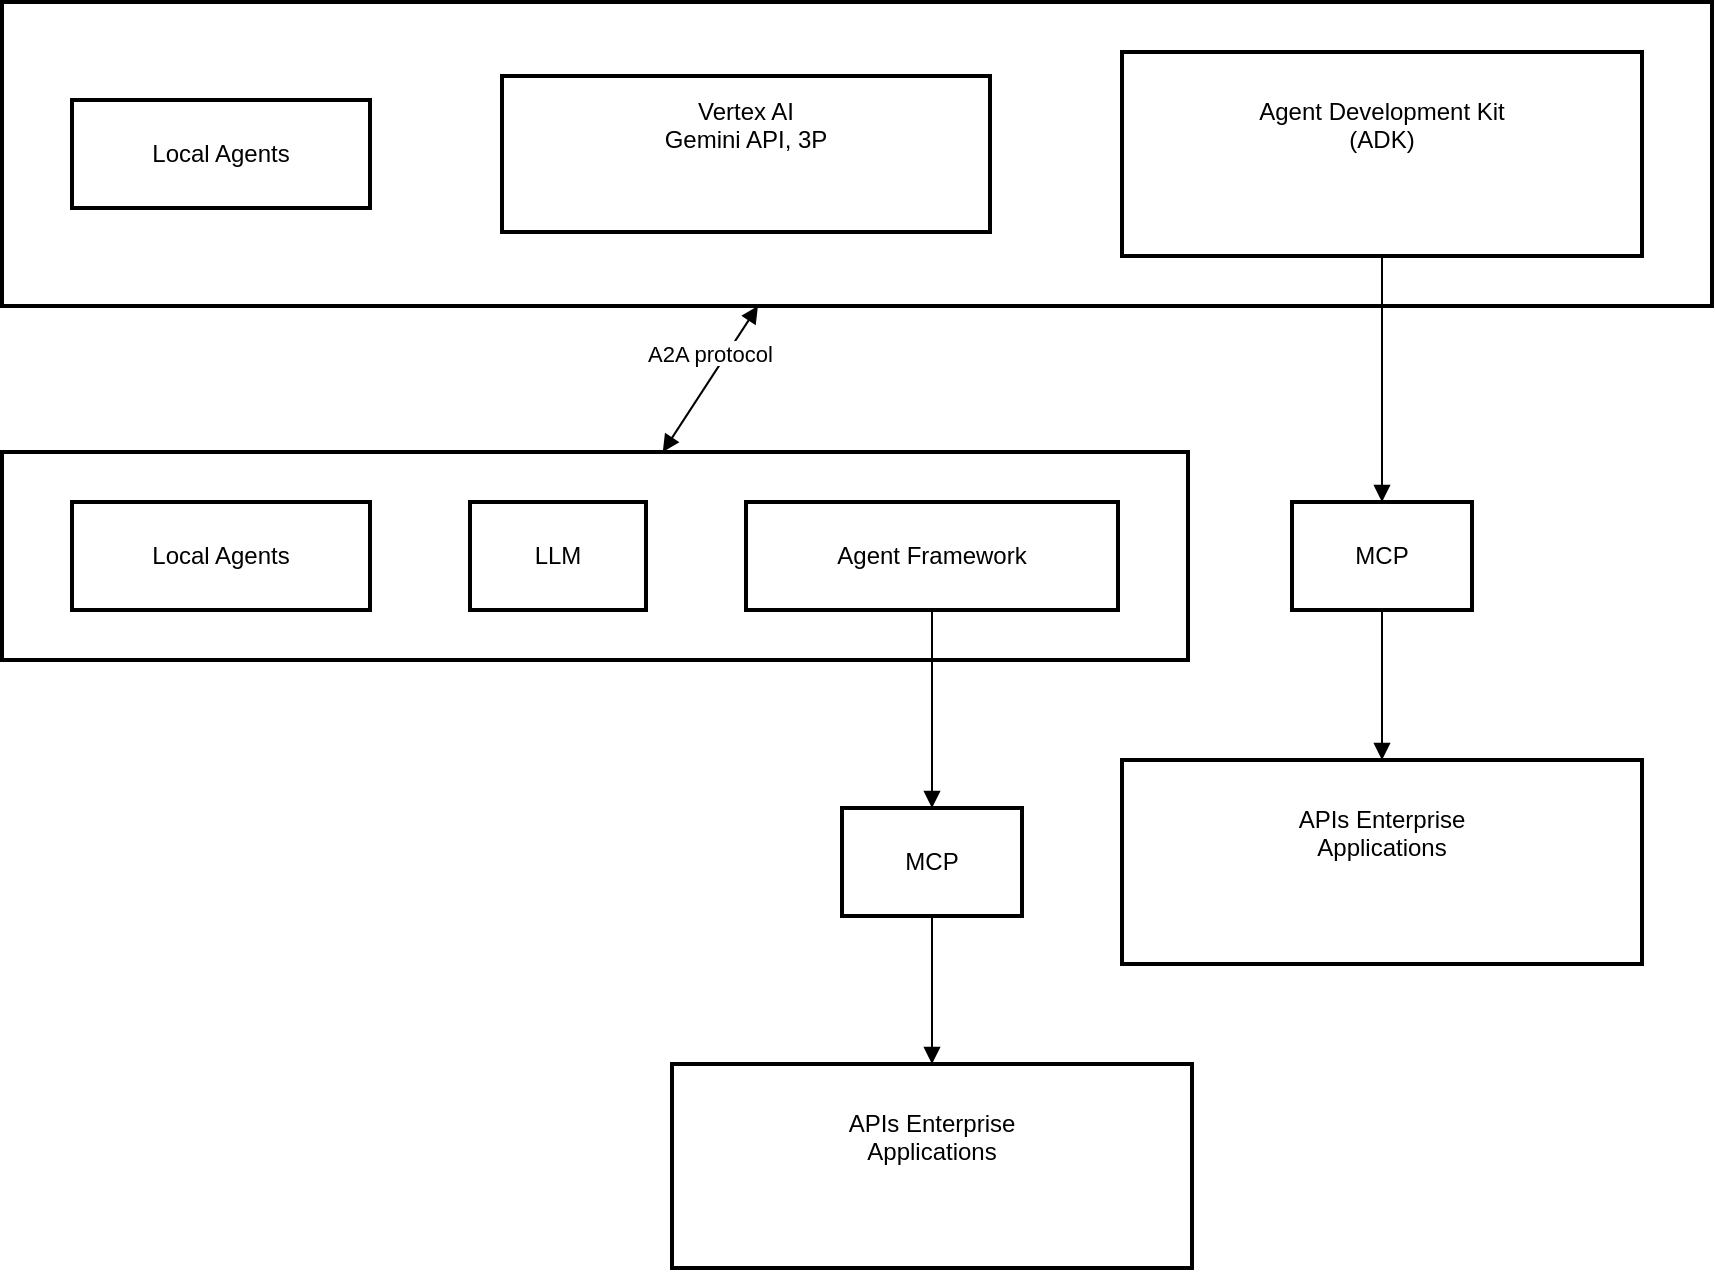 <mxfile version="26.2.13">
  <diagram name="第 1 页" id="Ocj2Q3rFVYwxWpva7n8F">
    <mxGraphModel dx="1433" dy="838" grid="1" gridSize="10" guides="1" tooltips="1" connect="1" arrows="1" fold="1" page="1" pageScale="1" pageWidth="827" pageHeight="1169" math="0" shadow="0">
      <root>
        <mxCell id="0" />
        <mxCell id="1" parent="0" />
        <mxCell id="ybC5AjoukXMc6K4IEhyV-1" value="Agent&#xa;&#xa;" style="whiteSpace=wrap;strokeWidth=2;" vertex="1" parent="1">
          <mxGeometry x="20" y="245" width="593" height="104" as="geometry" />
        </mxCell>
        <mxCell id="ybC5AjoukXMc6K4IEhyV-2" value="Agent" style="whiteSpace=wrap;strokeWidth=2;" vertex="1" parent="1">
          <mxGeometry x="20" y="20" width="855" height="152" as="geometry" />
        </mxCell>
        <mxCell id="ybC5AjoukXMc6K4IEhyV-3" value="Local Agents" style="whiteSpace=wrap;strokeWidth=2;" vertex="1" parent="1">
          <mxGeometry x="55" y="69" width="149" height="54" as="geometry" />
        </mxCell>
        <mxCell id="ybC5AjoukXMc6K4IEhyV-4" value="Vertex AI&#xa;Gemini API, 3P&#xa;&#xa;" style="whiteSpace=wrap;strokeWidth=2;" vertex="1" parent="1">
          <mxGeometry x="270" y="57" width="244" height="78" as="geometry" />
        </mxCell>
        <mxCell id="ybC5AjoukXMc6K4IEhyV-5" value="Agent Development Kit&#xa;(ADK)&#xa;&#xa;" style="whiteSpace=wrap;strokeWidth=2;" vertex="1" parent="1">
          <mxGeometry x="580" y="45" width="260" height="102" as="geometry" />
        </mxCell>
        <mxCell id="ybC5AjoukXMc6K4IEhyV-6" value="Local Agents" style="whiteSpace=wrap;strokeWidth=2;" vertex="1" parent="1">
          <mxGeometry x="55" y="270" width="149" height="54" as="geometry" />
        </mxCell>
        <mxCell id="ybC5AjoukXMc6K4IEhyV-7" value="LLM" style="whiteSpace=wrap;strokeWidth=2;" vertex="1" parent="1">
          <mxGeometry x="254" y="270" width="88" height="54" as="geometry" />
        </mxCell>
        <mxCell id="ybC5AjoukXMc6K4IEhyV-8" value="Agent Framework" style="whiteSpace=wrap;strokeWidth=2;" vertex="1" parent="1">
          <mxGeometry x="392" y="270" width="186" height="54" as="geometry" />
        </mxCell>
        <mxCell id="ybC5AjoukXMc6K4IEhyV-9" value="MCP" style="whiteSpace=wrap;strokeWidth=2;" vertex="1" parent="1">
          <mxGeometry x="665" y="270" width="90" height="54" as="geometry" />
        </mxCell>
        <mxCell id="ybC5AjoukXMc6K4IEhyV-10" value="MCP" style="whiteSpace=wrap;strokeWidth=2;" vertex="1" parent="1">
          <mxGeometry x="440" y="423" width="90" height="54" as="geometry" />
        </mxCell>
        <mxCell id="ybC5AjoukXMc6K4IEhyV-11" value="APIs  Enterprise&#xa;Applications&#xa;&#xa;" style="whiteSpace=wrap;strokeWidth=2;" vertex="1" parent="1">
          <mxGeometry x="580" y="399" width="260" height="102" as="geometry" />
        </mxCell>
        <mxCell id="ybC5AjoukXMc6K4IEhyV-12" value="APIs  Enterprise&#xa;Applications&#xa;&#xa;" style="whiteSpace=wrap;strokeWidth=2;" vertex="1" parent="1">
          <mxGeometry x="355" y="551" width="260" height="102" as="geometry" />
        </mxCell>
        <mxCell id="ybC5AjoukXMc6K4IEhyV-13" value="" style="curved=1;startArrow=none;endArrow=block;exitX=0.5;exitY=1;entryX=0.5;entryY=-0.01;rounded=0;" edge="1" parent="1" source="ybC5AjoukXMc6K4IEhyV-5" target="ybC5AjoukXMc6K4IEhyV-9">
          <mxGeometry relative="1" as="geometry">
            <Array as="points" />
          </mxGeometry>
        </mxCell>
        <mxCell id="ybC5AjoukXMc6K4IEhyV-14" value="" style="curved=1;startArrow=none;endArrow=block;exitX=0.5;exitY=0.99;entryX=0.5;entryY=0;rounded=0;" edge="1" parent="1" source="ybC5AjoukXMc6K4IEhyV-9" target="ybC5AjoukXMc6K4IEhyV-11">
          <mxGeometry relative="1" as="geometry">
            <Array as="points" />
          </mxGeometry>
        </mxCell>
        <mxCell id="ybC5AjoukXMc6K4IEhyV-15" value="" style="curved=1;startArrow=none;endArrow=block;exitX=0.5;exitY=0.99;entryX=0.5;entryY=-0.01;rounded=0;" edge="1" parent="1" source="ybC5AjoukXMc6K4IEhyV-8" target="ybC5AjoukXMc6K4IEhyV-10">
          <mxGeometry relative="1" as="geometry">
            <Array as="points" />
          </mxGeometry>
        </mxCell>
        <mxCell id="ybC5AjoukXMc6K4IEhyV-16" value="" style="curved=1;startArrow=none;endArrow=block;exitX=0.5;exitY=0.99;entryX=0.5;entryY=0;rounded=0;" edge="1" parent="1" source="ybC5AjoukXMc6K4IEhyV-10" target="ybC5AjoukXMc6K4IEhyV-12">
          <mxGeometry relative="1" as="geometry">
            <Array as="points" />
          </mxGeometry>
        </mxCell>
        <mxCell id="ybC5AjoukXMc6K4IEhyV-17" value="A2A protocol&#xa;&#xa;" style="curved=1;startArrow=block;endArrow=block;rounded=0;" edge="1" parent="1" source="ybC5AjoukXMc6K4IEhyV-2" target="ybC5AjoukXMc6K4IEhyV-1">
          <mxGeometry relative="1" as="geometry">
            <Array as="points" />
          </mxGeometry>
        </mxCell>
      </root>
    </mxGraphModel>
  </diagram>
</mxfile>
